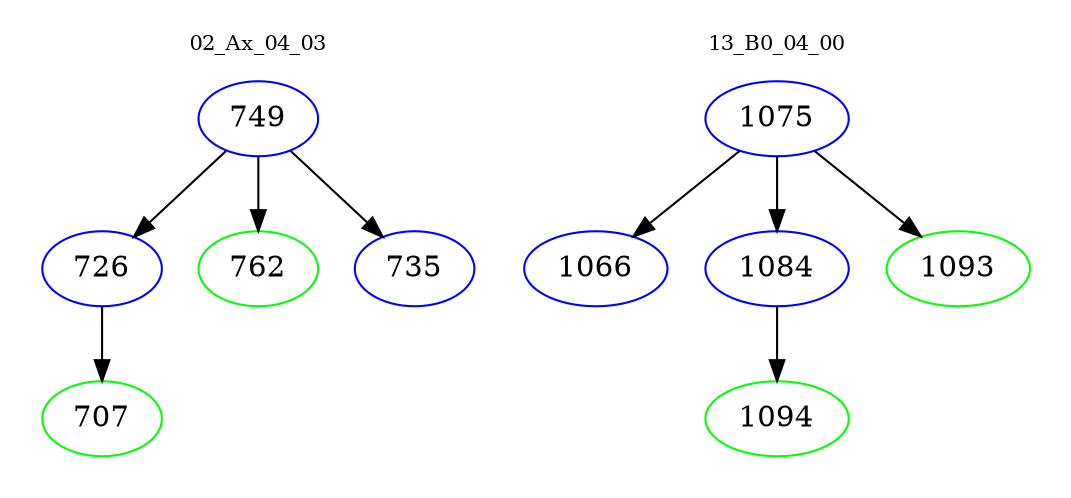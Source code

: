 digraph{
subgraph cluster_0 {
color = white
label = "02_Ax_04_03";
fontsize=10;
T0_749 [label="749", color="blue"]
T0_749 -> T0_726 [color="black"]
T0_726 [label="726", color="blue"]
T0_726 -> T0_707 [color="black"]
T0_707 [label="707", color="green"]
T0_749 -> T0_762 [color="black"]
T0_762 [label="762", color="green"]
T0_749 -> T0_735 [color="black"]
T0_735 [label="735", color="blue"]
}
subgraph cluster_1 {
color = white
label = "13_B0_04_00";
fontsize=10;
T1_1075 [label="1075", color="blue"]
T1_1075 -> T1_1066 [color="black"]
T1_1066 [label="1066", color="blue"]
T1_1075 -> T1_1084 [color="black"]
T1_1084 [label="1084", color="blue"]
T1_1084 -> T1_1094 [color="black"]
T1_1094 [label="1094", color="green"]
T1_1075 -> T1_1093 [color="black"]
T1_1093 [label="1093", color="green"]
}
}
